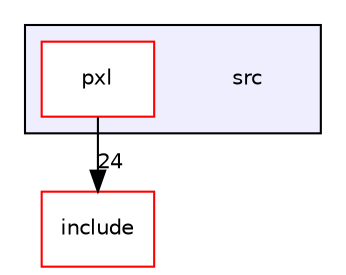 digraph "src" {
  compound=true
  node [ fontsize="10", fontname="Helvetica"];
  edge [ labelfontsize="10", labelfontname="Helvetica"];
  subgraph clusterdir_68267d1309a1af8e8297ef4c3efbcdba {
    graph [ bgcolor="#eeeeff", pencolor="black", label="" URL="dir_68267d1309a1af8e8297ef4c3efbcdba.html"];
    dir_68267d1309a1af8e8297ef4c3efbcdba [shape=plaintext label="src"];
  dir_87a857eff530ad659c1a04633acb58d5 [shape=box label="pxl" fillcolor="white" style="filled" color="red" URL="dir_87a857eff530ad659c1a04633acb58d5.html"];
  }
  dir_d44c64559bbebec7f509842c48db8b23 [shape=box label="include" fillcolor="white" style="filled" color="red" URL="dir_d44c64559bbebec7f509842c48db8b23.html"];
  dir_87a857eff530ad659c1a04633acb58d5->dir_d44c64559bbebec7f509842c48db8b23 [headlabel="24", labeldistance=1.5 headhref="dir_000005_000000.html"];
}

